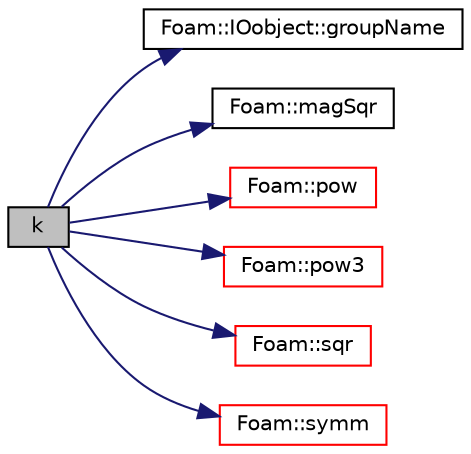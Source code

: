 digraph "k"
{
  bgcolor="transparent";
  edge [fontname="Helvetica",fontsize="10",labelfontname="Helvetica",labelfontsize="10"];
  node [fontname="Helvetica",fontsize="10",shape=record];
  rankdir="LR";
  Node22 [label="k",height=0.2,width=0.4,color="black", fillcolor="grey75", style="filled", fontcolor="black"];
  Node22 -> Node23 [color="midnightblue",fontsize="10",style="solid",fontname="Helvetica"];
  Node23 [label="Foam::IOobject::groupName",height=0.2,width=0.4,color="black",URL="$a27249.html#ad5705e6da2a025ad75b4cf5d748d7d30"];
  Node22 -> Node24 [color="midnightblue",fontsize="10",style="solid",fontname="Helvetica"];
  Node24 [label="Foam::magSqr",height=0.2,width=0.4,color="black",URL="$a21851.html#ae6fff2c6981e6d9618aa5038e69def6e"];
  Node22 -> Node25 [color="midnightblue",fontsize="10",style="solid",fontname="Helvetica"];
  Node25 [label="Foam::pow",height=0.2,width=0.4,color="red",URL="$a21851.html#a7500c8e9d27a442adc75e287de074c7c"];
  Node22 -> Node29 [color="midnightblue",fontsize="10",style="solid",fontname="Helvetica"];
  Node29 [label="Foam::pow3",height=0.2,width=0.4,color="red",URL="$a21851.html#a2e8f5d970ee4fb466536c3c46bae91fe"];
  Node22 -> Node30 [color="midnightblue",fontsize="10",style="solid",fontname="Helvetica"];
  Node30 [label="Foam::sqr",height=0.2,width=0.4,color="red",URL="$a21851.html#a277dc11c581d53826ab5090b08f3b17b"];
  Node22 -> Node31 [color="midnightblue",fontsize="10",style="solid",fontname="Helvetica"];
  Node31 [label="Foam::symm",height=0.2,width=0.4,color="red",URL="$a21851.html#a112755faabb5ff081d7a25a936a1d3c4"];
}
